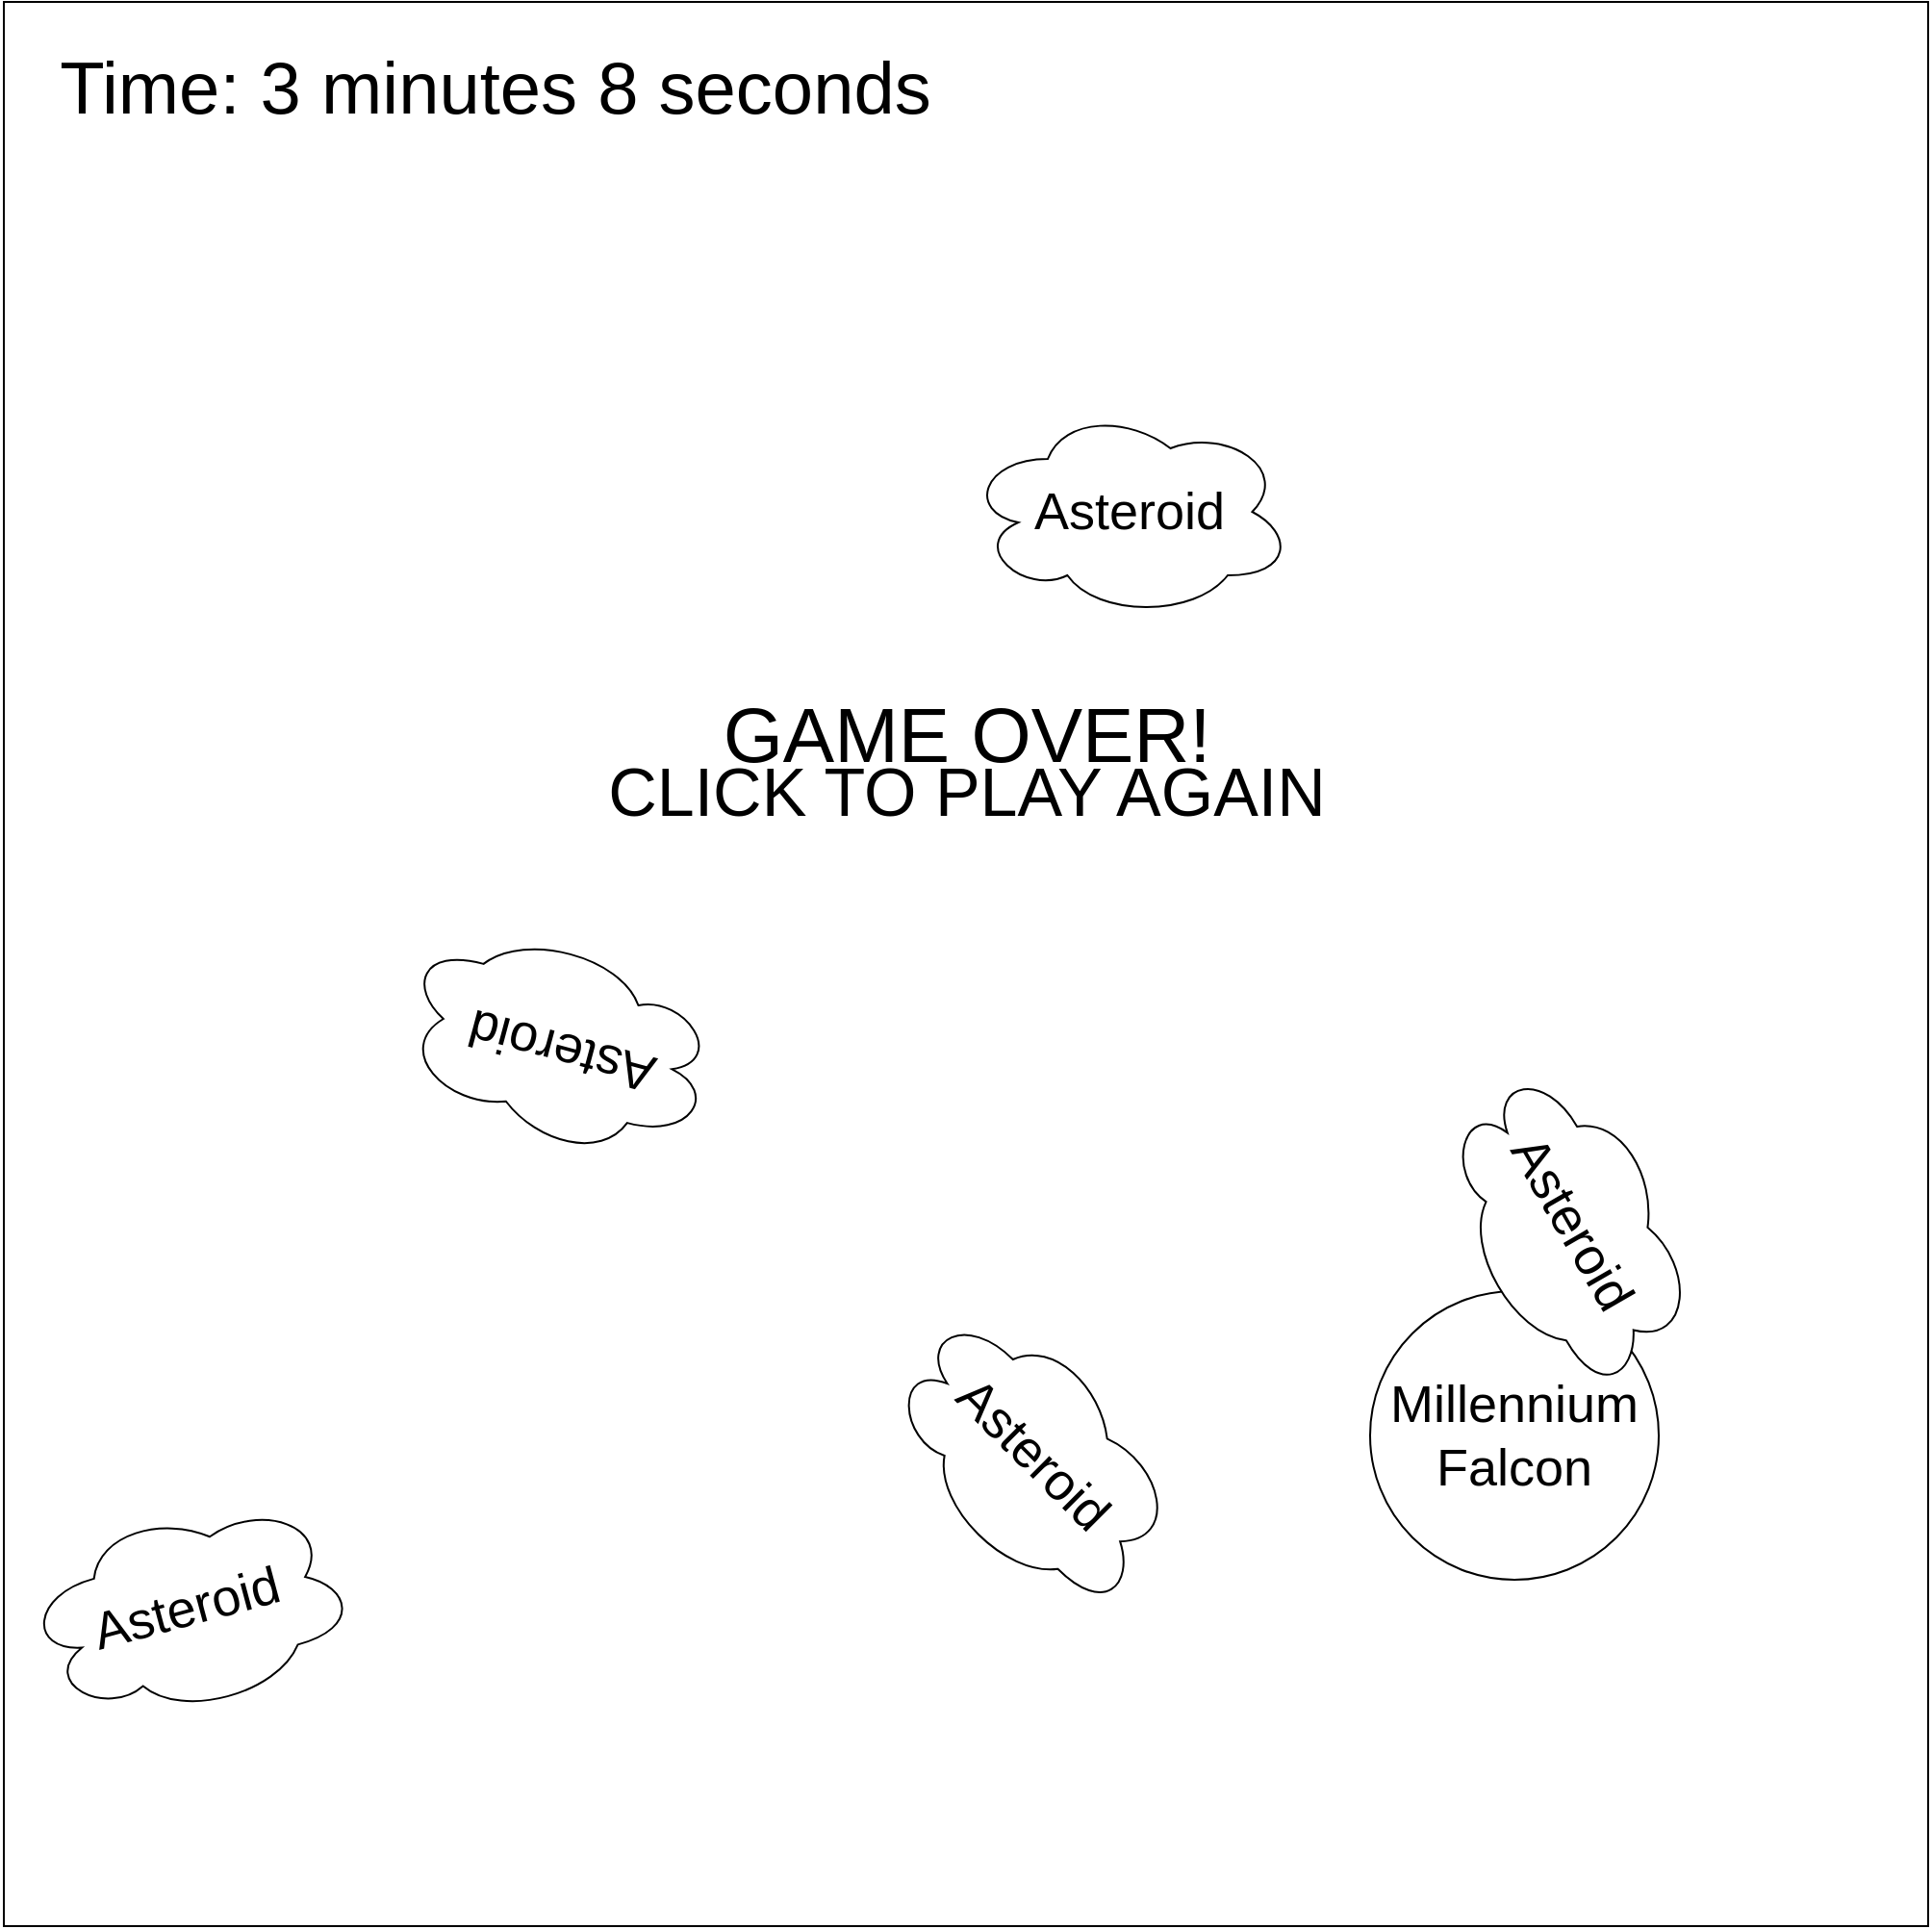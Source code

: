 <mxfile>
    <diagram id="_CZW-0RY-ydbm2YFje_W" name="Page-1">
        <mxGraphModel dx="2830" dy="1870" grid="1" gridSize="10" guides="1" tooltips="1" connect="1" arrows="1" fold="1" page="1" pageScale="1" pageWidth="850" pageHeight="1100" math="0" shadow="0">
            <root>
                <mxCell id="0"/>
                <mxCell id="1" parent="0"/>
                <mxCell id="2" value="" style="verticalLabelPosition=bottom;verticalAlign=top;html=1;shape=mxgraph.basic.rect;fillColor2=none;strokeWidth=1;size=20;indent=5;" vertex="1" parent="1">
                    <mxGeometry x="-630" y="80" width="1000" height="1000" as="geometry"/>
                </mxCell>
                <mxCell id="6" value="&lt;font style=&quot;font-size: 38px&quot;&gt;Time: 3 minutes 8 seconds&lt;/font&gt;" style="text;html=1;align=center;verticalAlign=middle;resizable=0;points=[];autosize=1;strokeColor=none;fillColor=none;" vertex="1" parent="1">
                    <mxGeometry x="-610" y="110" width="470" height="30" as="geometry"/>
                </mxCell>
                <mxCell id="7" value="&lt;font style=&quot;font-size: 27px;&quot;&gt;Millennium Falcon&lt;/font&gt;" style="ellipse;whiteSpace=wrap;html=1;aspect=fixed;fontSize=27;" vertex="1" parent="1">
                    <mxGeometry x="80" y="750" width="150" height="150" as="geometry"/>
                </mxCell>
                <mxCell id="8" value="Asteroid" style="ellipse;shape=cloud;whiteSpace=wrap;html=1;fontSize=27;" vertex="1" parent="1">
                    <mxGeometry x="-130" y="290" width="170" height="110" as="geometry"/>
                </mxCell>
                <mxCell id="9" value="Asteroid" style="ellipse;shape=cloud;whiteSpace=wrap;html=1;fontSize=27;rotation=-15;" vertex="1" parent="1">
                    <mxGeometry x="-620" y="860" width="170" height="110" as="geometry"/>
                </mxCell>
                <mxCell id="10" value="Asteroid" style="ellipse;shape=cloud;whiteSpace=wrap;html=1;fontSize=27;rotation=60;" vertex="1" parent="1">
                    <mxGeometry x="100" y="660" width="170" height="110" as="geometry"/>
                </mxCell>
                <mxCell id="11" value="Asteroid" style="ellipse;shape=cloud;whiteSpace=wrap;html=1;fontSize=27;rotation=45;" vertex="1" parent="1">
                    <mxGeometry x="-180" y="780" width="170" height="110" as="geometry"/>
                </mxCell>
                <mxCell id="12" value="Asteroid" style="ellipse;shape=cloud;whiteSpace=wrap;html=1;fontSize=27;rotation=-165;" vertex="1" parent="1">
                    <mxGeometry x="-425" y="570" width="170" height="110" as="geometry"/>
                </mxCell>
                <mxCell id="13" value="&lt;font style=&quot;font-size: 40px&quot;&gt;GAME OVER!&lt;/font&gt;" style="text;html=1;align=center;verticalAlign=middle;resizable=0;points=[];autosize=1;strokeColor=none;fillColor=none;fontSize=27;" vertex="1" parent="1">
                    <mxGeometry x="-265" y="440" width="270" height="40" as="geometry"/>
                </mxCell>
                <mxCell id="14" value="&lt;font style=&quot;font-size: 35px&quot;&gt;CLICK TO PLAY AGAIN&lt;/font&gt;" style="text;html=1;align=center;verticalAlign=middle;resizable=0;points=[];autosize=1;strokeColor=none;fillColor=none;fontSize=27;" vertex="1" parent="1">
                    <mxGeometry x="-320" y="470" width="380" height="40" as="geometry"/>
                </mxCell>
            </root>
        </mxGraphModel>
    </diagram>
</mxfile>